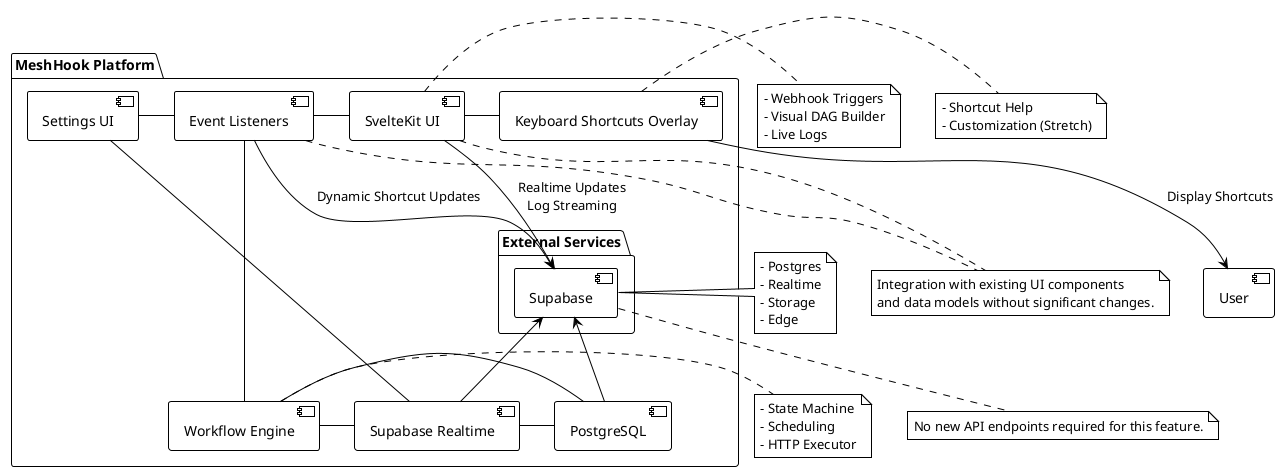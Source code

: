 @startuml
!theme plain

package "MeshHook Platform" {
    [SvelteKit UI] - [Keyboard Shortcuts Overlay]
    [SvelteKit UI] - [Event Listeners]
    [Event Listeners] - [Workflow Engine]
    [Event Listeners] - [Settings UI]
    [Workflow Engine] - [Supabase Realtime]
    [Settings UI] - [Supabase Realtime]
    [Supabase Realtime] - [PostgreSQL]
    [Workflow Engine] - [PostgreSQL]
    
    package "External Services" {
        [Supabase] <-- [PostgreSQL]
        [Supabase] <-- [Supabase Realtime]
    }
}

[SvelteKit UI] --> [Supabase]: Realtime Updates\nLog Streaming
[Event Listeners] --> [Supabase]: Dynamic Shortcut Updates
[Keyboard Shortcuts Overlay] --> [User]: Display Shortcuts

note right of [SvelteKit UI]
  - Webhook Triggers
  - Visual DAG Builder
  - Live Logs
end note

note right of [Supabase]
  - Postgres
  - Realtime
  - Storage
  - Edge
end note

note right of [Workflow Engine]
  - State Machine
  - Scheduling
  - HTTP Executor
end note

note right of [Keyboard Shortcuts Overlay]
  - Shortcut Help
  - Customization (Stretch)
end note

note "Integration with existing UI components\nand data models without significant changes." as N1
[SvelteKit UI] .. N1
[Event Listeners] .. N1

note "No new API endpoints required for this feature." as N2
[Supabase] .. N2

@enduml
